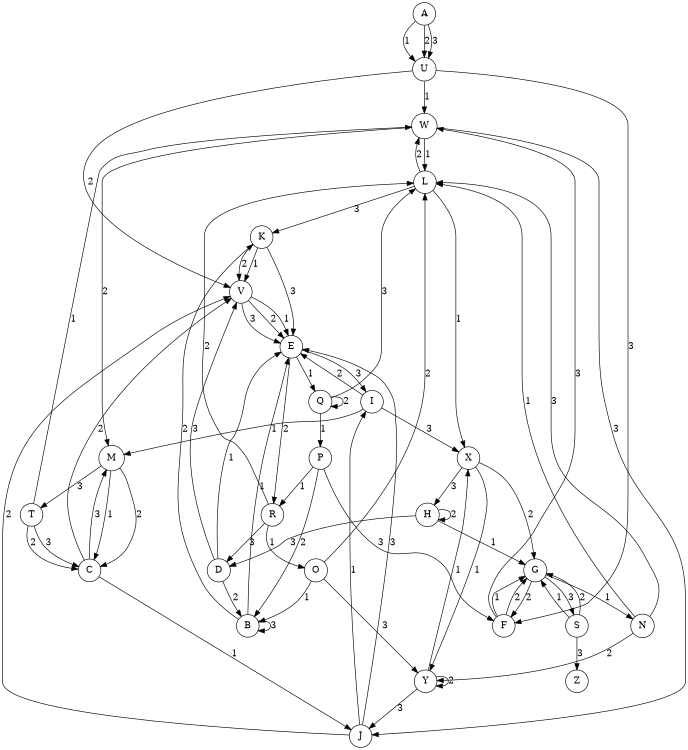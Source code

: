 digraph finite_state_machine {
	rankdir=TB size="8,5"
	node [shape=circle]
	A
	A -> U [label=1]
	A -> U [label=2]
	A -> U [label=3]
	U
	U -> W [label=1]
	U -> F [label=3]
	U -> V [label=2]
	W
	W -> L [label=1]
	W -> J [label=3]
	W -> M [label=2]
	L
	L -> X [label=1]
	L -> W [label=2]
	L -> K [label=3]
	X
	X -> Y [label=1]
	X -> H [label=3]
	X -> G [label=2]
	Y
	Y -> Y [label=2]
	Y -> X [label=1]
	Y -> J [label=3]
	H
	H -> G [label=1]
	H -> H [label=2]
	H -> D [label=3]
	G
	G -> F [label=2]
	G -> N [label=1]
	G -> S [label=3]
	F
	F -> G [label=1]
	F -> W [label=3]
	F -> G [label=2]
	N
	N -> Y [label=2]
	N -> L [label=3]
	N -> L [label=1]
	J
	J -> I [label=1]
	J -> E [label=3]
	J -> V [label=2]
	I
	I -> M [label=1]
	I -> X [label=3]
	I -> E [label=2]
	M
	M -> T [label=3]
	M -> C [label=2]
	M -> C [label=1]
	T
	T -> C [label=3]
	T -> W [label=1]
	T -> C [label=2]
	C
	C -> M [label=3]
	C -> J [label=1]
	C -> V [label=2]
	E
	E -> R [label=2]
	E -> I [label=3]
	E -> Q [label=1]
	R
	R -> O [label=1]
	R -> L [label=2]
	R -> D [label=3]
	O
	O -> L [label=2]
	O -> Y [label=3]
	O -> B [label=1]
	V
	V -> E [label=3]
	V -> E [label=2]
	V -> E [label=1]
	D
	D -> E [label=1]
	D -> V [label=3]
	D -> B [label=2]
	Q
	Q -> Q [label=2]
	Q -> P [label=1]
	Q -> L [label=3]
	P
	P -> R [label=1]
	P -> B [label=2]
	P -> F [label=3]
	B
	B -> B [label=3]
	B -> E [label=1]
	B -> K [label=2]
	S
	S -> Z [label=3]
	S -> G [label=2]
	S -> G [label=1]
	Z
	K
	K -> E [label=3]
	K -> V [label=2]
	K -> V [label=1]
}
